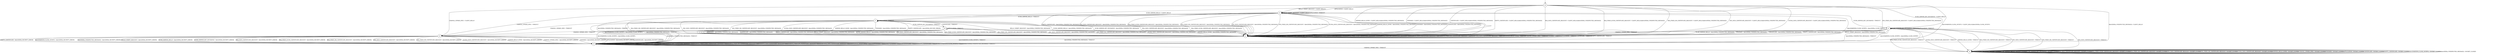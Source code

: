 digraph g {

	s0 [shape="circle" label="s0"];
	s1 [shape="circle" label="s1"];
	s2 [shape="circle" label="s2"];
	s3 [shape="circle" label="s3"];
	s4 [shape="circle" label="s4"];
	s5 [shape="circle" label="s5"];
	s6 [shape="circle" label="s6"];
	s7 [shape="circle" label="s7"];
	s8 [shape="circle" label="s8"];
	s0 -> s3 [label="HELLO_VERIFY_REQUEST / CLIENT_HELLO+"];
	s0 -> s7 [label="ECDH_SERVER_HELLO / CLIENT_HELLO"];
	s0 -> s2 [label="ECDH_SERVER_KEY_EXCHANGE / CLIENT_HELLO"];
	s0 -> s1 [label="RSA_SIGN_CERTIFICATE_REQUEST / CLIENT_HELLO|Alert(FATAL,UNEXPECTED_MESSAGE)"];
	s0 -> s1 [label="RSA_FIXED_ECDH_CERTIFICATE_REQUEST / CLIENT_HELLO|Alert(FATAL,UNEXPECTED_MESSAGE)"];
	s0 -> s1 [label="RSA_FIXED_DH_CERTIFICATE_REQUEST / CLIENT_HELLO|Alert(FATAL,UNEXPECTED_MESSAGE)"];
	s0 -> s1 [label="DSS_SIGN_CERTIFICATE_REQUEST / CLIENT_HELLO|Alert(FATAL,UNEXPECTED_MESSAGE)"];
	s0 -> s1 [label="DSS_FIXED_DH_CERTIFICATE_REQUEST / CLIENT_HELLO|Alert(FATAL,UNEXPECTED_MESSAGE)"];
	s0 -> s1 [label="ECDSA_SIGN_CERTIFICATE_REQUEST / CLIENT_HELLO|Alert(FATAL,UNEXPECTED_MESSAGE)"];
	s0 -> s1 [label="SERVER_HELLO_DONE / CLIENT_HELLO|Alert(FATAL,UNEXPECTED_MESSAGE)"];
	s0 -> s4 [label="CHANGE_CIPHER_SPEC / CLIENT_HELLO"];
	s0 -> s1 [label="FINISHED / CLIENT_HELLO|Alert(FATAL,UNEXPECTED_MESSAGE)"];
	s0 -> s3 [label="APPLICATION / CLIENT_HELLO"];
	s0 -> s1 [label="CERTIFICATE / CLIENT_HELLO|Alert(FATAL,UNEXPECTED_MESSAGE)"];
	s0 -> s1 [label="EMPTY_CERTIFICATE / CLIENT_HELLO|Alert(FATAL,UNEXPECTED_MESSAGE)"];
	s0 -> s6 [label="Alert(WARNING,CLOSE_NOTIFY) / CLIENT_HELLO|Alert(FATAL,CLOSE_NOTIFY)"];
	s0 -> s6 [label="Alert(FATAL,UNEXPECTED_MESSAGE) / CLIENT_HELLO"];
	s1 -> s1 [label="HELLO_VERIFY_REQUEST / TIMEOUT"];
	s1 -> s1 [label="ECDH_SERVER_HELLO / TIMEOUT"];
	s1 -> s1 [label="ECDH_SERVER_KEY_EXCHANGE / TIMEOUT"];
	s1 -> s1 [label="RSA_SIGN_CERTIFICATE_REQUEST / TIMEOUT"];
	s1 -> s1 [label="RSA_FIXED_ECDH_CERTIFICATE_REQUEST / TIMEOUT"];
	s1 -> s1 [label="RSA_FIXED_DH_CERTIFICATE_REQUEST / TIMEOUT"];
	s1 -> s1 [label="DSS_SIGN_CERTIFICATE_REQUEST / TIMEOUT"];
	s1 -> s1 [label="DSS_FIXED_DH_CERTIFICATE_REQUEST / TIMEOUT"];
	s1 -> s1 [label="ECDSA_SIGN_CERTIFICATE_REQUEST / TIMEOUT"];
	s1 -> s1 [label="SERVER_HELLO_DONE / TIMEOUT"];
	s1 -> s1 [label="CHANGE_CIPHER_SPEC / TIMEOUT"];
	s1 -> s1 [label="FINISHED / TIMEOUT"];
	s1 -> s1 [label="APPLICATION / TIMEOUT"];
	s1 -> s1 [label="CERTIFICATE / TIMEOUT"];
	s1 -> s1 [label="EMPTY_CERTIFICATE / TIMEOUT"];
	s1 -> s6 [label="Alert(WARNING,CLOSE_NOTIFY) / TIMEOUT"];
	s1 -> s6 [label="Alert(FATAL,UNEXPECTED_MESSAGE) / TIMEOUT"];
	s2 -> s1 [label="HELLO_VERIFY_REQUEST / Alert(FATAL,UNEXPECTED_MESSAGE)"];
	s2 -> s1 [label="ECDH_SERVER_HELLO / Alert(FATAL,UNEXPECTED_MESSAGE)"];
	s2 -> s2 [label="ECDH_SERVER_KEY_EXCHANGE / TIMEOUT"];
	s2 -> s5 [label="RSA_SIGN_CERTIFICATE_REQUEST / TIMEOUT"];
	s2 -> s5 [label="RSA_FIXED_ECDH_CERTIFICATE_REQUEST / TIMEOUT"];
	s2 -> s5 [label="RSA_FIXED_DH_CERTIFICATE_REQUEST / TIMEOUT"];
	s2 -> s5 [label="DSS_SIGN_CERTIFICATE_REQUEST / TIMEOUT"];
	s2 -> s5 [label="DSS_FIXED_DH_CERTIFICATE_REQUEST / TIMEOUT"];
	s2 -> s5 [label="ECDSA_SIGN_CERTIFICATE_REQUEST / TIMEOUT"];
	s2 -> s5 [label="SERVER_HELLO_DONE / TIMEOUT"];
	s2 -> s4 [label="CHANGE_CIPHER_SPEC / TIMEOUT"];
	s2 -> s1 [label="FINISHED / Alert(FATAL,UNEXPECTED_MESSAGE)"];
	s2 -> s2 [label="APPLICATION / TIMEOUT"];
	s2 -> s1 [label="CERTIFICATE / Alert(FATAL,UNEXPECTED_MESSAGE)"];
	s2 -> s1 [label="EMPTY_CERTIFICATE / Alert(FATAL,UNEXPECTED_MESSAGE)"];
	s2 -> s6 [label="Alert(WARNING,CLOSE_NOTIFY) / Alert(FATAL,CLOSE_NOTIFY)"];
	s2 -> s6 [label="Alert(FATAL,UNEXPECTED_MESSAGE) / TIMEOUT"];
	s3 -> s3 [label="HELLO_VERIFY_REQUEST / CLIENT_HELLO"];
	s3 -> s7 [label="ECDH_SERVER_HELLO / TIMEOUT"];
	s3 -> s2 [label="ECDH_SERVER_KEY_EXCHANGE / TIMEOUT"];
	s3 -> s1 [label="RSA_SIGN_CERTIFICATE_REQUEST / Alert(FATAL,UNEXPECTED_MESSAGE)"];
	s3 -> s1 [label="RSA_FIXED_ECDH_CERTIFICATE_REQUEST / Alert(FATAL,UNEXPECTED_MESSAGE)"];
	s3 -> s1 [label="RSA_FIXED_DH_CERTIFICATE_REQUEST / Alert(FATAL,UNEXPECTED_MESSAGE)"];
	s3 -> s1 [label="DSS_SIGN_CERTIFICATE_REQUEST / Alert(FATAL,UNEXPECTED_MESSAGE)"];
	s3 -> s1 [label="DSS_FIXED_DH_CERTIFICATE_REQUEST / Alert(FATAL,UNEXPECTED_MESSAGE)"];
	s3 -> s1 [label="ECDSA_SIGN_CERTIFICATE_REQUEST / Alert(FATAL,UNEXPECTED_MESSAGE)"];
	s3 -> s1 [label="SERVER_HELLO_DONE / Alert(FATAL,UNEXPECTED_MESSAGE)"];
	s3 -> s4 [label="CHANGE_CIPHER_SPEC / TIMEOUT"];
	s3 -> s1 [label="FINISHED / Alert(FATAL,UNEXPECTED_MESSAGE)"];
	s3 -> s3 [label="APPLICATION / TIMEOUT"];
	s3 -> s1 [label="CERTIFICATE / Alert(FATAL,UNEXPECTED_MESSAGE)"];
	s3 -> s1 [label="EMPTY_CERTIFICATE / Alert(FATAL,UNEXPECTED_MESSAGE)"];
	s3 -> s6 [label="Alert(WARNING,CLOSE_NOTIFY) / Alert(FATAL,CLOSE_NOTIFY)"];
	s3 -> s6 [label="Alert(FATAL,UNEXPECTED_MESSAGE) / TIMEOUT"];
	s4 -> s6 [label="HELLO_VERIFY_REQUEST / Alert(FATAL,DECRYPT_ERROR)"];
	s4 -> s6 [label="ECDH_SERVER_HELLO / Alert(FATAL,DECRYPT_ERROR)"];
	s4 -> s6 [label="ECDH_SERVER_KEY_EXCHANGE / Alert(FATAL,DECRYPT_ERROR)"];
	s4 -> s6 [label="RSA_SIGN_CERTIFICATE_REQUEST / Alert(FATAL,DECRYPT_ERROR)"];
	s4 -> s6 [label="RSA_FIXED_ECDH_CERTIFICATE_REQUEST / Alert(FATAL,DECRYPT_ERROR)"];
	s4 -> s6 [label="RSA_FIXED_DH_CERTIFICATE_REQUEST / Alert(FATAL,DECRYPT_ERROR)"];
	s4 -> s6 [label="DSS_SIGN_CERTIFICATE_REQUEST / Alert(FATAL,DECRYPT_ERROR)"];
	s4 -> s6 [label="DSS_FIXED_DH_CERTIFICATE_REQUEST / Alert(FATAL,DECRYPT_ERROR)"];
	s4 -> s6 [label="ECDSA_SIGN_CERTIFICATE_REQUEST / Alert(FATAL,DECRYPT_ERROR)"];
	s4 -> s6 [label="SERVER_HELLO_DONE / Alert(FATAL,DECRYPT_ERROR)"];
	s4 -> s6 [label="CHANGE_CIPHER_SPEC / Alert(FATAL,DECRYPT_ERROR)"];
	s4 -> s6 [label="FINISHED / Alert(FATAL,DECRYPT_ERROR)"];
	s4 -> s6 [label="APPLICATION / Alert(FATAL,DECRYPT_ERROR)"];
	s4 -> s6 [label="CERTIFICATE / Alert(FATAL,DECRYPT_ERROR)"];
	s4 -> s6 [label="EMPTY_CERTIFICATE / Alert(FATAL,DECRYPT_ERROR)"];
	s4 -> s6 [label="Alert(WARNING,CLOSE_NOTIFY) / Alert(FATAL,DECRYPT_ERROR)"];
	s4 -> s6 [label="Alert(FATAL,UNEXPECTED_MESSAGE) / Alert(FATAL,DECRYPT_ERROR)"];
	s5 -> s5 [label="HELLO_VERIFY_REQUEST / SOCKET_CLOSED"];
	s5 -> s5 [label="ECDH_SERVER_HELLO / SOCKET_CLOSED"];
	s5 -> s5 [label="ECDH_SERVER_KEY_EXCHANGE / SOCKET_CLOSED"];
	s5 -> s5 [label="RSA_SIGN_CERTIFICATE_REQUEST / SOCKET_CLOSED"];
	s5 -> s5 [label="RSA_FIXED_ECDH_CERTIFICATE_REQUEST / SOCKET_CLOSED"];
	s5 -> s5 [label="RSA_FIXED_DH_CERTIFICATE_REQUEST / SOCKET_CLOSED"];
	s5 -> s5 [label="DSS_SIGN_CERTIFICATE_REQUEST / SOCKET_CLOSED"];
	s5 -> s5 [label="DSS_FIXED_DH_CERTIFICATE_REQUEST / SOCKET_CLOSED"];
	s5 -> s5 [label="ECDSA_SIGN_CERTIFICATE_REQUEST / SOCKET_CLOSED"];
	s5 -> s5 [label="SERVER_HELLO_DONE / SOCKET_CLOSED"];
	s5 -> s5 [label="CHANGE_CIPHER_SPEC / SOCKET_CLOSED"];
	s5 -> s5 [label="FINISHED / SOCKET_CLOSED"];
	s5 -> s5 [label="APPLICATION / SOCKET_CLOSED"];
	s5 -> s5 [label="CERTIFICATE / SOCKET_CLOSED"];
	s5 -> s5 [label="EMPTY_CERTIFICATE / SOCKET_CLOSED"];
	s5 -> s5 [label="Alert(WARNING,CLOSE_NOTIFY) / SOCKET_CLOSED"];
	s5 -> s5 [label="Alert(FATAL,UNEXPECTED_MESSAGE) / SOCKET_CLOSED"];
	s6 -> s6 [label="HELLO_VERIFY_REQUEST / TIMEOUT"];
	s6 -> s6 [label="ECDH_SERVER_HELLO / TIMEOUT"];
	s6 -> s6 [label="ECDH_SERVER_KEY_EXCHANGE / TIMEOUT"];
	s6 -> s6 [label="RSA_SIGN_CERTIFICATE_REQUEST / TIMEOUT"];
	s6 -> s6 [label="RSA_FIXED_ECDH_CERTIFICATE_REQUEST / TIMEOUT"];
	s6 -> s6 [label="RSA_FIXED_DH_CERTIFICATE_REQUEST / TIMEOUT"];
	s6 -> s6 [label="DSS_SIGN_CERTIFICATE_REQUEST / TIMEOUT"];
	s6 -> s6 [label="DSS_FIXED_DH_CERTIFICATE_REQUEST / TIMEOUT"];
	s6 -> s6 [label="ECDSA_SIGN_CERTIFICATE_REQUEST / TIMEOUT"];
	s6 -> s6 [label="SERVER_HELLO_DONE / TIMEOUT"];
	s6 -> s5 [label="CHANGE_CIPHER_SPEC / TIMEOUT"];
	s6 -> s6 [label="FINISHED / TIMEOUT"];
	s6 -> s6 [label="APPLICATION / TIMEOUT"];
	s6 -> s6 [label="CERTIFICATE / TIMEOUT"];
	s6 -> s6 [label="EMPTY_CERTIFICATE / TIMEOUT"];
	s6 -> s6 [label="Alert(WARNING,CLOSE_NOTIFY) / TIMEOUT"];
	s6 -> s6 [label="Alert(FATAL,UNEXPECTED_MESSAGE) / TIMEOUT"];
	s7 -> s1 [label="HELLO_VERIFY_REQUEST / Alert(FATAL,UNEXPECTED_MESSAGE)"];
	s7 -> s1 [label="ECDH_SERVER_HELLO / Alert(FATAL,UNEXPECTED_MESSAGE)"];
	s7 -> s1 [label="ECDH_SERVER_KEY_EXCHANGE / Alert(FATAL,UNEXPECTED_MESSAGE)"];
	s7 -> s1 [label="RSA_SIGN_CERTIFICATE_REQUEST / Alert(FATAL,UNEXPECTED_MESSAGE)"];
	s7 -> s1 [label="RSA_FIXED_ECDH_CERTIFICATE_REQUEST / Alert(FATAL,UNEXPECTED_MESSAGE)"];
	s7 -> s1 [label="RSA_FIXED_DH_CERTIFICATE_REQUEST / Alert(FATAL,UNEXPECTED_MESSAGE)"];
	s7 -> s1 [label="DSS_SIGN_CERTIFICATE_REQUEST / Alert(FATAL,UNEXPECTED_MESSAGE)"];
	s7 -> s1 [label="DSS_FIXED_DH_CERTIFICATE_REQUEST / Alert(FATAL,UNEXPECTED_MESSAGE)"];
	s7 -> s1 [label="ECDSA_SIGN_CERTIFICATE_REQUEST / Alert(FATAL,UNEXPECTED_MESSAGE)"];
	s7 -> s1 [label="SERVER_HELLO_DONE / Alert(FATAL,UNEXPECTED_MESSAGE)"];
	s7 -> s4 [label="CHANGE_CIPHER_SPEC / TIMEOUT"];
	s7 -> s1 [label="FINISHED / Alert(FATAL,UNEXPECTED_MESSAGE)"];
	s7 -> s7 [label="APPLICATION / TIMEOUT"];
	s7 -> s8 [label="CERTIFICATE / TIMEOUT"];
	s7 -> s1 [label="EMPTY_CERTIFICATE / Alert(FATAL,DECODE_ERROR)"];
	s7 -> s6 [label="Alert(WARNING,CLOSE_NOTIFY) / Alert(FATAL,CLOSE_NOTIFY)"];
	s7 -> s6 [label="Alert(FATAL,UNEXPECTED_MESSAGE) / TIMEOUT"];
	s8 -> s1 [label="HELLO_VERIFY_REQUEST / Alert(FATAL,UNEXPECTED_MESSAGE)"];
	s8 -> s1 [label="ECDH_SERVER_HELLO / Alert(FATAL,UNEXPECTED_MESSAGE)"];
	s8 -> s7 [label="ECDH_SERVER_KEY_EXCHANGE / TIMEOUT"];
	s8 -> s1 [label="RSA_SIGN_CERTIFICATE_REQUEST / Alert(FATAL,UNEXPECTED_MESSAGE)"];
	s8 -> s1 [label="RSA_FIXED_ECDH_CERTIFICATE_REQUEST / Alert(FATAL,UNEXPECTED_MESSAGE)"];
	s8 -> s1 [label="RSA_FIXED_DH_CERTIFICATE_REQUEST / Alert(FATAL,UNEXPECTED_MESSAGE)"];
	s8 -> s1 [label="DSS_SIGN_CERTIFICATE_REQUEST / Alert(FATAL,UNEXPECTED_MESSAGE)"];
	s8 -> s1 [label="DSS_FIXED_DH_CERTIFICATE_REQUEST / Alert(FATAL,UNEXPECTED_MESSAGE)"];
	s8 -> s1 [label="ECDSA_SIGN_CERTIFICATE_REQUEST / Alert(FATAL,UNEXPECTED_MESSAGE)"];
	s8 -> s1 [label="SERVER_HELLO_DONE / Alert(FATAL,UNEXPECTED_MESSAGE)"];
	s8 -> s4 [label="CHANGE_CIPHER_SPEC / TIMEOUT"];
	s8 -> s1 [label="FINISHED / Alert(FATAL,UNEXPECTED_MESSAGE)"];
	s8 -> s8 [label="APPLICATION / TIMEOUT"];
	s8 -> s1 [label="CERTIFICATE / Alert(FATAL,UNEXPECTED_MESSAGE)"];
	s8 -> s1 [label="EMPTY_CERTIFICATE / Alert(FATAL,UNEXPECTED_MESSAGE)"];
	s8 -> s6 [label="Alert(WARNING,CLOSE_NOTIFY) / Alert(FATAL,CLOSE_NOTIFY)"];
	s8 -> s6 [label="Alert(FATAL,UNEXPECTED_MESSAGE) / TIMEOUT"];

__start0 [label="" shape="none" width="0" height="0"];
__start0 -> s0;

}

